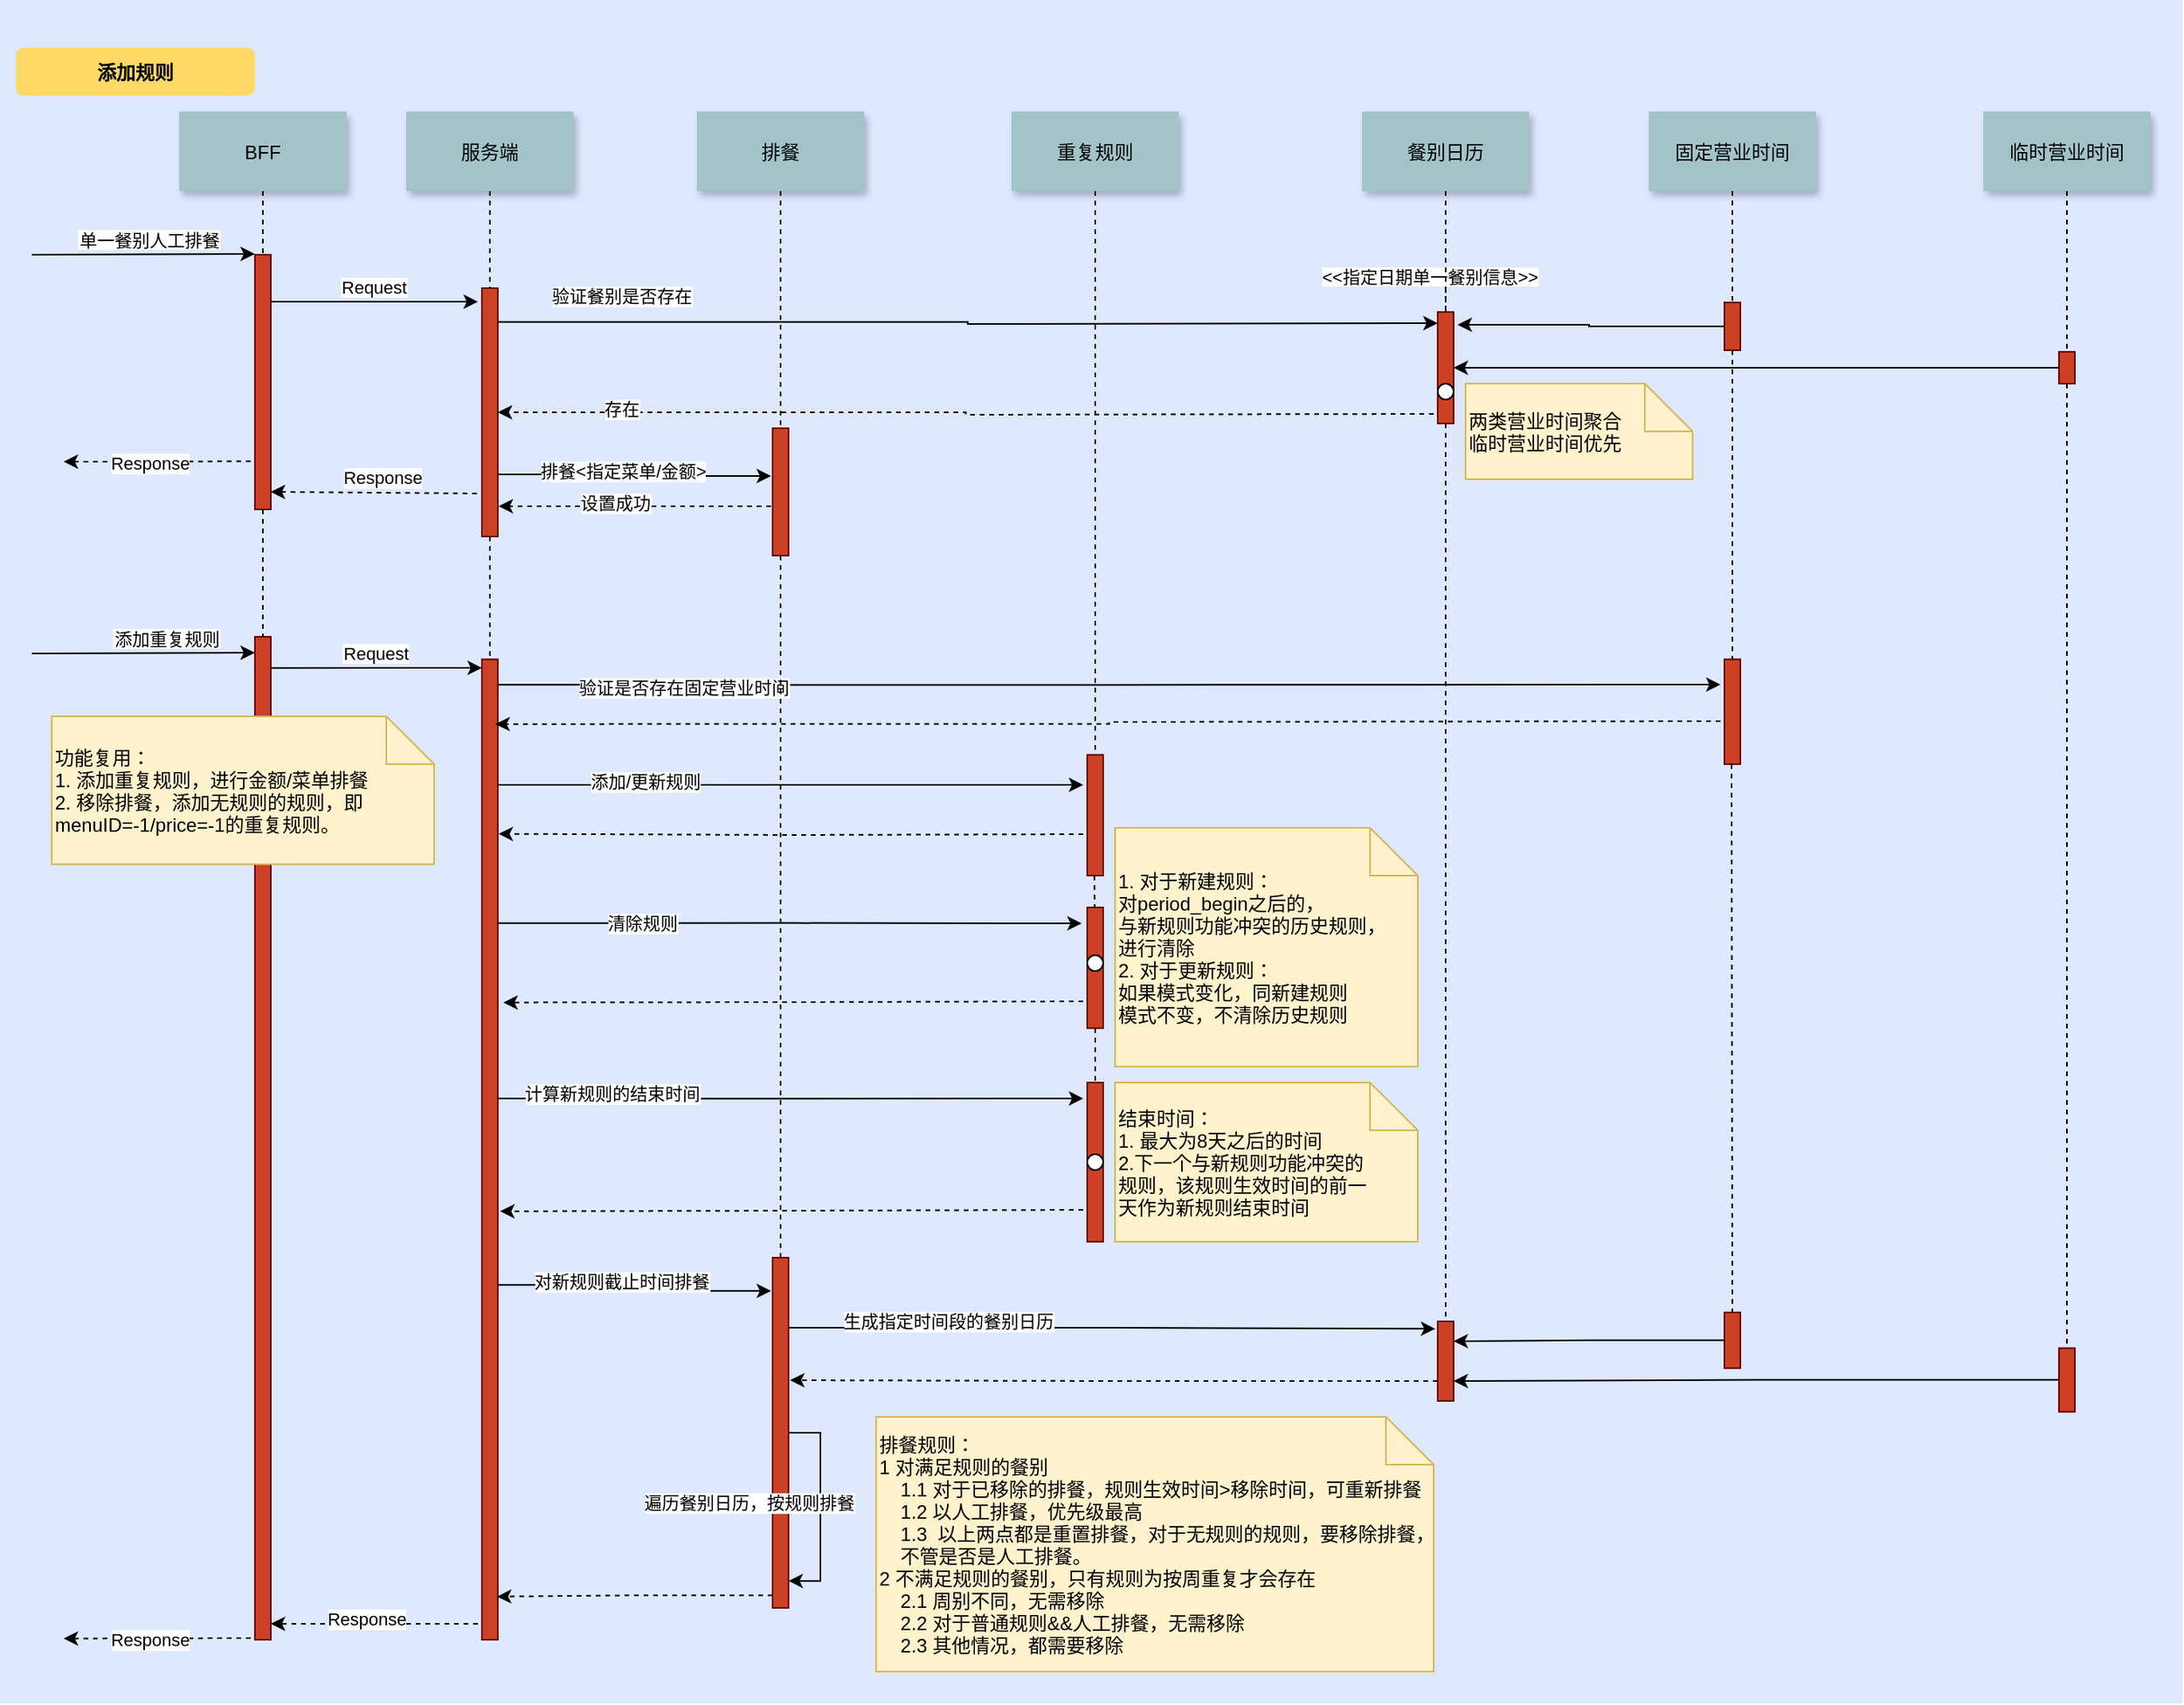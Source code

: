 <mxfile version="20.6.2" type="github" pages="2">
  <diagram name="Page-1" id="9361dd3d-8414-5efd-6122-117bd74ce7a7">
    <mxGraphModel dx="1426" dy="1194" grid="1" gridSize="10" guides="1" tooltips="1" connect="1" arrows="1" fold="1" page="0" pageScale="1.5" pageWidth="826" pageHeight="1169" background="none" math="0" shadow="0">
      <root>
        <mxCell id="0" />
        <mxCell id="1" parent="0" />
        <mxCell id="i_n5pQmc-10EYHimAXUS-312" value="" style="fillColor=#DEE8FF;strokeColor=none" vertex="1" parent="1">
          <mxGeometry x="40" y="-10" width="1370" height="1070" as="geometry" />
        </mxCell>
        <mxCell id="2" value="" style="fillColor=#CC4125;strokeColor=#660000" parent="1" vertex="1">
          <mxGeometry x="200" y="150" width="10" height="160" as="geometry" />
        </mxCell>
        <mxCell id="3" value="单一餐别人工排餐" style="edgeStyle=none;verticalLabelPosition=top;verticalAlign=bottom;labelPosition=left;align=right" parent="1" edge="1">
          <mxGeometry width="100" height="100" as="geometry">
            <mxPoint x="60" y="150" as="sourcePoint" />
            <mxPoint x="200" y="149.5" as="targetPoint" />
            <mxPoint x="50" as="offset" />
          </mxGeometry>
        </mxCell>
        <mxCell id="4" value="BFF" style="shadow=1;fillColor=#A2C4C9;strokeColor=none" parent="1" vertex="1">
          <mxGeometry x="152.5" y="60" width="105" height="50" as="geometry" />
        </mxCell>
        <mxCell id="i_n5pQmc-10EYHimAXUS-212" value="验证餐别是否存在" style="edgeStyle=orthogonalEdgeStyle;rounded=0;orthogonalLoop=1;jettySize=auto;html=1;entryX=0;entryY=0.5;entryDx=0;entryDy=0;exitX=1.05;exitY=0.136;exitDx=0;exitDy=0;exitPerimeter=0;" edge="1" parent="1" source="6">
          <mxGeometry x="-0.737" y="16" relative="1" as="geometry">
            <mxPoint x="360" y="190" as="sourcePoint" />
            <mxPoint x="942.5" y="193" as="targetPoint" />
            <mxPoint as="offset" />
          </mxGeometry>
        </mxCell>
        <mxCell id="i_n5pQmc-10EYHimAXUS-218" style="edgeStyle=orthogonalEdgeStyle;rounded=0;orthogonalLoop=1;jettySize=auto;html=1;exitX=1;exitY=0.75;exitDx=0;exitDy=0;entryX=-0.1;entryY=0.375;entryDx=0;entryDy=0;entryPerimeter=0;" edge="1" parent="1" source="6" target="i_n5pQmc-10EYHimAXUS-164">
          <mxGeometry relative="1" as="geometry" />
        </mxCell>
        <mxCell id="i_n5pQmc-10EYHimAXUS-219" value="排餐&amp;lt;指定菜单/金额&amp;gt;" style="edgeLabel;html=1;align=center;verticalAlign=middle;resizable=0;points=[];" vertex="1" connectable="0" parent="i_n5pQmc-10EYHimAXUS-218">
          <mxGeometry x="-0.299" y="2" relative="1" as="geometry">
            <mxPoint x="18" as="offset" />
          </mxGeometry>
        </mxCell>
        <mxCell id="6" value="" style="fillColor=#CC4125;strokeColor=#660000" parent="1" vertex="1">
          <mxGeometry x="342.5" y="171" width="10" height="156" as="geometry" />
        </mxCell>
        <mxCell id="7" value="服务端" style="shadow=1;fillColor=#A2C4C9;strokeColor=none" parent="1" vertex="1">
          <mxGeometry x="295" y="60" width="105" height="50" as="geometry" />
        </mxCell>
        <mxCell id="8" value="" style="edgeStyle=none;endArrow=none;dashed=1" parent="1" source="7" target="6" edge="1">
          <mxGeometry x="272.335" y="165" width="100" height="100" as="geometry">
            <mxPoint x="347.259" y="110" as="sourcePoint" />
            <mxPoint x="347.576" y="165" as="targetPoint" />
          </mxGeometry>
        </mxCell>
        <mxCell id="9" value="Request" style="edgeStyle=none;verticalLabelPosition=top;verticalAlign=bottom" parent="1" edge="1">
          <mxGeometry x="220" y="92" width="100" height="100" as="geometry">
            <mxPoint x="210" y="179.5" as="sourcePoint" />
            <mxPoint x="340" y="179.5" as="targetPoint" />
          </mxGeometry>
        </mxCell>
        <mxCell id="11" value="" style="edgeStyle=none;verticalLabelPosition=top;verticalAlign=bottom;endArrow=none;startArrow=classic;dashed=1;exitX=1;exitY=0.931;exitDx=0;exitDy=0;exitPerimeter=0;" parent="1" edge="1" source="2">
          <mxGeometry x="220" y="172.259" width="100" height="100" as="geometry">
            <mxPoint x="210" y="259.759" as="sourcePoint" />
            <mxPoint x="340" y="300" as="targetPoint" />
          </mxGeometry>
        </mxCell>
        <mxCell id="i_n5pQmc-10EYHimAXUS-163" value="Response" style="edgeLabel;html=1;align=center;verticalAlign=middle;resizable=0;points=[];" vertex="1" connectable="0" parent="11">
          <mxGeometry relative="1" as="geometry">
            <mxPoint x="5" y="-10" as="offset" />
          </mxGeometry>
        </mxCell>
        <mxCell id="12" value="" style="edgeStyle=none;verticalLabelPosition=top;verticalAlign=bottom;labelPosition=left;align=right;endArrow=none;startArrow=classic;dashed=1" parent="1" edge="1">
          <mxGeometry x="110" y="179.759" width="100" height="100" as="geometry">
            <mxPoint x="80" y="280" as="sourcePoint" />
            <mxPoint x="200" y="279.759" as="targetPoint" />
          </mxGeometry>
        </mxCell>
        <mxCell id="i_n5pQmc-10EYHimAXUS-222" value="Response" style="edgeLabel;html=1;align=center;verticalAlign=middle;resizable=0;points=[];" vertex="1" connectable="0" parent="12">
          <mxGeometry relative="1" as="geometry">
            <mxPoint x="-6" y="1" as="offset" />
          </mxGeometry>
        </mxCell>
        <mxCell id="33" value="" style="edgeStyle=elbowEdgeStyle;elbow=horizontal;endArrow=none;dashed=1" parent="1" source="4" target="2" edge="1">
          <mxGeometry x="230.0" y="310" width="100" height="100" as="geometry">
            <mxPoint x="230.0" y="410" as="sourcePoint" />
            <mxPoint x="330" y="310" as="targetPoint" />
          </mxGeometry>
        </mxCell>
        <mxCell id="42" value="" style="fillColor=#CC4125;strokeColor=#660000" parent="1" vertex="1">
          <mxGeometry x="200" y="390" width="10" height="630" as="geometry" />
        </mxCell>
        <mxCell id="44" value="" style="edgeStyle=none;dashed=1;endArrow=none" parent="1" source="2" target="42" edge="1">
          <mxGeometry x="50" y="300" width="100" height="100" as="geometry">
            <mxPoint x="50" y="400" as="sourcePoint" />
            <mxPoint x="150" y="300" as="targetPoint" />
          </mxGeometry>
        </mxCell>
        <mxCell id="i_n5pQmc-10EYHimAXUS-229" style="edgeStyle=orthogonalEdgeStyle;rounded=0;orthogonalLoop=1;jettySize=auto;html=1;exitX=1.05;exitY=0.026;exitDx=0;exitDy=0;exitPerimeter=0;" edge="1" parent="1" source="48">
          <mxGeometry relative="1" as="geometry">
            <mxPoint x="360" y="420" as="sourcePoint" />
            <mxPoint x="1120" y="420" as="targetPoint" />
          </mxGeometry>
        </mxCell>
        <mxCell id="i_n5pQmc-10EYHimAXUS-231" value="验证是否存在固定营业时间" style="edgeLabel;html=1;align=center;verticalAlign=middle;resizable=0;points=[];" vertex="1" connectable="0" parent="i_n5pQmc-10EYHimAXUS-229">
          <mxGeometry x="-0.795" y="-2" relative="1" as="geometry">
            <mxPoint x="37" as="offset" />
          </mxGeometry>
        </mxCell>
        <mxCell id="i_n5pQmc-10EYHimAXUS-235" value="" style="edgeStyle=orthogonalEdgeStyle;rounded=0;orthogonalLoop=1;jettySize=auto;html=1;" edge="1" parent="1">
          <mxGeometry relative="1" as="geometry">
            <mxPoint x="348" y="483" as="sourcePoint" />
            <mxPoint x="720" y="483" as="targetPoint" />
          </mxGeometry>
        </mxCell>
        <mxCell id="i_n5pQmc-10EYHimAXUS-236" value="添加/更新规则" style="edgeLabel;html=1;align=center;verticalAlign=middle;resizable=0;points=[];" vertex="1" connectable="0" parent="i_n5pQmc-10EYHimAXUS-235">
          <mxGeometry x="-0.481" y="2" relative="1" as="geometry">
            <mxPoint as="offset" />
          </mxGeometry>
        </mxCell>
        <mxCell id="i_n5pQmc-10EYHimAXUS-255" value="" style="edgeStyle=orthogonalEdgeStyle;rounded=0;orthogonalLoop=1;jettySize=auto;html=1;exitX=0.75;exitY=0.269;exitDx=0;exitDy=0;exitPerimeter=0;entryX=-0.35;entryY=0.132;entryDx=0;entryDy=0;entryPerimeter=0;" edge="1" parent="1" source="48" target="i_n5pQmc-10EYHimAXUS-252">
          <mxGeometry relative="1" as="geometry">
            <mxPoint x="432.5" y="547.085" as="targetPoint" />
          </mxGeometry>
        </mxCell>
        <mxCell id="i_n5pQmc-10EYHimAXUS-256" value="清除规则" style="edgeLabel;html=1;align=center;verticalAlign=middle;resizable=0;points=[];" vertex="1" connectable="0" parent="i_n5pQmc-10EYHimAXUS-255">
          <mxGeometry x="-0.497" relative="1" as="geometry">
            <mxPoint as="offset" />
          </mxGeometry>
        </mxCell>
        <mxCell id="i_n5pQmc-10EYHimAXUS-265" value="" style="edgeStyle=orthogonalEdgeStyle;rounded=0;orthogonalLoop=1;jettySize=auto;html=1;exitX=0.95;exitY=0.448;exitDx=0;exitDy=0;exitPerimeter=0;" edge="1" parent="1" source="48">
          <mxGeometry relative="1" as="geometry">
            <mxPoint x="720" y="680" as="targetPoint" />
          </mxGeometry>
        </mxCell>
        <mxCell id="i_n5pQmc-10EYHimAXUS-266" value="计算新规则的结束时间" style="edgeLabel;html=1;align=center;verticalAlign=middle;resizable=0;points=[];" vertex="1" connectable="0" parent="i_n5pQmc-10EYHimAXUS-265">
          <mxGeometry x="-0.612" y="3" relative="1" as="geometry">
            <mxPoint as="offset" />
          </mxGeometry>
        </mxCell>
        <mxCell id="i_n5pQmc-10EYHimAXUS-272" value="" style="edgeStyle=orthogonalEdgeStyle;rounded=0;orthogonalLoop=1;jettySize=auto;html=1;entryX=-0.1;entryY=0.095;entryDx=0;entryDy=0;entryPerimeter=0;exitX=1.05;exitY=0.638;exitDx=0;exitDy=0;exitPerimeter=0;" edge="1" parent="1" source="48" target="i_n5pQmc-10EYHimAXUS-168">
          <mxGeometry relative="1" as="geometry">
            <mxPoint x="360" y="800" as="sourcePoint" />
            <mxPoint x="520" y="801" as="targetPoint" />
          </mxGeometry>
        </mxCell>
        <mxCell id="i_n5pQmc-10EYHimAXUS-273" value="对新规则截止时间排餐" style="edgeLabel;html=1;align=center;verticalAlign=middle;resizable=0;points=[];" vertex="1" connectable="0" parent="i_n5pQmc-10EYHimAXUS-272">
          <mxGeometry x="-0.229" y="2" relative="1" as="geometry">
            <mxPoint x="9" as="offset" />
          </mxGeometry>
        </mxCell>
        <mxCell id="i_n5pQmc-10EYHimAXUS-307" value="" style="edgeStyle=orthogonalEdgeStyle;rounded=0;orthogonalLoop=1;jettySize=auto;html=1;dashed=1;" edge="1" parent="1">
          <mxGeometry relative="1" as="geometry">
            <mxPoint x="340" y="1010" as="sourcePoint" />
            <mxPoint x="210" y="1010" as="targetPoint" />
          </mxGeometry>
        </mxCell>
        <mxCell id="i_n5pQmc-10EYHimAXUS-308" value="Response" style="edgeLabel;html=1;align=center;verticalAlign=middle;resizable=0;points=[];" vertex="1" connectable="0" parent="i_n5pQmc-10EYHimAXUS-307">
          <mxGeometry x="0.077" y="-3" relative="1" as="geometry">
            <mxPoint as="offset" />
          </mxGeometry>
        </mxCell>
        <mxCell id="48" value="" style="fillColor=#CC4125;strokeColor=#660000" parent="1" vertex="1">
          <mxGeometry x="342.5" y="404.17" width="10" height="615.83" as="geometry" />
        </mxCell>
        <mxCell id="51" value="Request" style="edgeStyle=elbowEdgeStyle;elbow=vertical;verticalLabelPosition=top;verticalAlign=bottom" parent="1" edge="1">
          <mxGeometry x="212.5" y="409.583" width="100" height="100" as="geometry">
            <mxPoint x="210" y="409.583" as="sourcePoint" />
            <mxPoint x="342.5" y="409.583" as="targetPoint" />
            <Array as="points" />
          </mxGeometry>
        </mxCell>
        <mxCell id="52" value="" style="edgeStyle=none;endArrow=none;dashed=1" parent="1" source="6" target="48" edge="1">
          <mxGeometry x="376.571" y="339.697" width="100" height="100" as="geometry">
            <mxPoint x="451.736" y="284.697" as="sourcePoint" />
            <mxPoint x="451.736" y="464.091" as="targetPoint" />
          </mxGeometry>
        </mxCell>
        <mxCell id="71" value="添加规则" style="rounded=1;fontStyle=1;fillColor=#FFD966;strokeColor=none" parent="1" vertex="1">
          <mxGeometry x="50" y="20" width="150" height="30" as="geometry" />
        </mxCell>
        <mxCell id="i_n5pQmc-10EYHimAXUS-220" style="edgeStyle=orthogonalEdgeStyle;rounded=0;orthogonalLoop=1;jettySize=auto;html=1;exitX=0.5;exitY=0.612;exitDx=0;exitDy=0;entryX=1.05;entryY=0.878;entryDx=0;entryDy=0;entryPerimeter=0;exitPerimeter=0;dashed=1;" edge="1" parent="1" source="i_n5pQmc-10EYHimAXUS-164" target="6">
          <mxGeometry relative="1" as="geometry" />
        </mxCell>
        <mxCell id="i_n5pQmc-10EYHimAXUS-221" value="设置成功" style="edgeLabel;html=1;align=center;verticalAlign=middle;resizable=0;points=[];" vertex="1" connectable="0" parent="i_n5pQmc-10EYHimAXUS-220">
          <mxGeometry x="0.175" y="-2" relative="1" as="geometry">
            <mxPoint as="offset" />
          </mxGeometry>
        </mxCell>
        <mxCell id="i_n5pQmc-10EYHimAXUS-164" value="" style="fillColor=#CC4125;strokeColor=#660000" vertex="1" parent="1">
          <mxGeometry x="525" y="259" width="10" height="80" as="geometry" />
        </mxCell>
        <mxCell id="i_n5pQmc-10EYHimAXUS-165" value="排餐" style="shadow=1;fillColor=#A2C4C9;strokeColor=none" vertex="1" parent="1">
          <mxGeometry x="477.5" y="60" width="105" height="50" as="geometry" />
        </mxCell>
        <mxCell id="i_n5pQmc-10EYHimAXUS-166" value="" style="edgeStyle=none;endArrow=none;dashed=1" edge="1" parent="1" source="i_n5pQmc-10EYHimAXUS-165" target="i_n5pQmc-10EYHimAXUS-164">
          <mxGeometry x="454.835" y="165" width="100" height="100" as="geometry">
            <mxPoint x="529.759" y="110" as="sourcePoint" />
            <mxPoint x="530.076" y="165" as="targetPoint" />
          </mxGeometry>
        </mxCell>
        <mxCell id="i_n5pQmc-10EYHimAXUS-282" value="" style="edgeStyle=orthogonalEdgeStyle;rounded=0;orthogonalLoop=1;jettySize=auto;html=1;entryX=-0.15;entryY=0.094;entryDx=0;entryDy=0;entryPerimeter=0;exitX=0.9;exitY=0.2;exitDx=0;exitDy=0;exitPerimeter=0;" edge="1" parent="1" source="i_n5pQmc-10EYHimAXUS-168" target="i_n5pQmc-10EYHimAXUS-192">
          <mxGeometry relative="1" as="geometry">
            <mxPoint x="615" y="827.913" as="targetPoint" />
          </mxGeometry>
        </mxCell>
        <mxCell id="i_n5pQmc-10EYHimAXUS-283" value="生成指定时间段的餐别日历" style="edgeLabel;html=1;align=center;verticalAlign=middle;resizable=0;points=[];" vertex="1" connectable="0" parent="i_n5pQmc-10EYHimAXUS-282">
          <mxGeometry x="-0.376" y="3" relative="1" as="geometry">
            <mxPoint x="-26" y="-1" as="offset" />
          </mxGeometry>
        </mxCell>
        <mxCell id="i_n5pQmc-10EYHimAXUS-294" value="" style="edgeStyle=orthogonalEdgeStyle;rounded=0;orthogonalLoop=1;jettySize=auto;html=1;entryX=1;entryY=0.923;entryDx=0;entryDy=0;entryPerimeter=0;exitX=1;exitY=0.5;exitDx=0;exitDy=0;" edge="1" parent="1" source="i_n5pQmc-10EYHimAXUS-168" target="i_n5pQmc-10EYHimAXUS-168">
          <mxGeometry relative="1" as="geometry">
            <mxPoint x="615" y="890" as="targetPoint" />
          </mxGeometry>
        </mxCell>
        <mxCell id="i_n5pQmc-10EYHimAXUS-305" value="" style="edgeStyle=orthogonalEdgeStyle;rounded=0;orthogonalLoop=1;jettySize=auto;html=1;exitX=0;exitY=0.964;exitDx=0;exitDy=0;exitPerimeter=0;entryX=0.95;entryY=0.956;entryDx=0;entryDy=0;entryPerimeter=0;dashed=1;" edge="1" parent="1" source="i_n5pQmc-10EYHimAXUS-168" target="48">
          <mxGeometry relative="1" as="geometry">
            <mxPoint x="445" y="890" as="targetPoint" />
          </mxGeometry>
        </mxCell>
        <mxCell id="i_n5pQmc-10EYHimAXUS-168" value="" style="fillColor=#CC4125;strokeColor=#660000" vertex="1" parent="1">
          <mxGeometry x="525" y="780" width="10" height="220" as="geometry" />
        </mxCell>
        <mxCell id="i_n5pQmc-10EYHimAXUS-169" value="" style="edgeStyle=none;endArrow=none;dashed=1" edge="1" parent="1" source="i_n5pQmc-10EYHimAXUS-164" target="i_n5pQmc-10EYHimAXUS-168">
          <mxGeometry x="559.071" y="339.697" width="100" height="100" as="geometry">
            <mxPoint x="634.236" y="284.697" as="sourcePoint" />
            <mxPoint x="634.236" y="464.091" as="targetPoint" />
          </mxGeometry>
        </mxCell>
        <mxCell id="i_n5pQmc-10EYHimAXUS-171" value="重复规则" style="shadow=1;fillColor=#A2C4C9;strokeColor=none" vertex="1" parent="1">
          <mxGeometry x="675" y="60" width="105" height="50" as="geometry" />
        </mxCell>
        <mxCell id="i_n5pQmc-10EYHimAXUS-172" value="" style="edgeStyle=none;endArrow=none;dashed=1;entryX=0.5;entryY=0;entryDx=0;entryDy=0;" edge="1" parent="1" source="i_n5pQmc-10EYHimAXUS-171" target="i_n5pQmc-10EYHimAXUS-174">
          <mxGeometry x="652.335" y="165" width="100" height="100" as="geometry">
            <mxPoint x="727.259" y="110" as="sourcePoint" />
            <mxPoint x="727.5" y="460" as="targetPoint" />
          </mxGeometry>
        </mxCell>
        <mxCell id="i_n5pQmc-10EYHimAXUS-239" value="" style="edgeStyle=orthogonalEdgeStyle;rounded=0;orthogonalLoop=1;jettySize=auto;html=1;entryX=1.05;entryY=0.178;entryDx=0;entryDy=0;entryPerimeter=0;dashed=1;" edge="1" parent="1" target="48">
          <mxGeometry relative="1" as="geometry">
            <mxPoint x="720" y="514" as="sourcePoint" />
            <mxPoint x="642.5" y="517.913" as="targetPoint" />
          </mxGeometry>
        </mxCell>
        <mxCell id="i_n5pQmc-10EYHimAXUS-174" value="" style="fillColor=#CC4125;strokeColor=#660000" vertex="1" parent="1">
          <mxGeometry x="722.5" y="464.17" width="10" height="75.83" as="geometry" />
        </mxCell>
        <mxCell id="i_n5pQmc-10EYHimAXUS-195" value="" style="edgeStyle=orthogonalEdgeStyle;rounded=0;orthogonalLoop=1;jettySize=auto;html=1;entryX=1.25;entryY=0.114;entryDx=0;entryDy=0;entryPerimeter=0;" edge="1" parent="1" source="i_n5pQmc-10EYHimAXUS-176" target="i_n5pQmc-10EYHimAXUS-188">
          <mxGeometry relative="1" as="geometry">
            <mxPoint x="1042.5" y="245" as="targetPoint" />
          </mxGeometry>
        </mxCell>
        <mxCell id="i_n5pQmc-10EYHimAXUS-176" value="" style="fillColor=#CC4125;strokeColor=#660000" vertex="1" parent="1">
          <mxGeometry x="1122.5" y="180" width="10" height="30" as="geometry" />
        </mxCell>
        <mxCell id="i_n5pQmc-10EYHimAXUS-177" value="固定营业时间" style="shadow=1;fillColor=#A2C4C9;strokeColor=none" vertex="1" parent="1">
          <mxGeometry x="1075" y="60" width="105" height="50" as="geometry" />
        </mxCell>
        <mxCell id="i_n5pQmc-10EYHimAXUS-178" value="" style="edgeStyle=none;endArrow=none;dashed=1" edge="1" parent="1" source="i_n5pQmc-10EYHimAXUS-177" target="i_n5pQmc-10EYHimAXUS-176">
          <mxGeometry x="1052.335" y="165" width="100" height="100" as="geometry">
            <mxPoint x="1127.259" y="110" as="sourcePoint" />
            <mxPoint x="1127.576" y="165" as="targetPoint" />
          </mxGeometry>
        </mxCell>
        <mxCell id="i_n5pQmc-10EYHimAXUS-233" value="" style="edgeStyle=orthogonalEdgeStyle;rounded=0;orthogonalLoop=1;jettySize=auto;html=1;entryX=0.85;entryY=0.066;entryDx=0;entryDy=0;dashed=1;entryPerimeter=0;" edge="1" parent="1" target="48">
          <mxGeometry relative="1" as="geometry">
            <mxPoint x="1120" y="443" as="sourcePoint" />
            <mxPoint x="1042.5" y="437.085" as="targetPoint" />
          </mxGeometry>
        </mxCell>
        <mxCell id="i_n5pQmc-10EYHimAXUS-180" value="" style="fillColor=#CC4125;strokeColor=#660000" vertex="1" parent="1">
          <mxGeometry x="1122.5" y="404.17" width="10" height="65.83" as="geometry" />
        </mxCell>
        <mxCell id="i_n5pQmc-10EYHimAXUS-181" value="" style="edgeStyle=none;endArrow=none;dashed=1" edge="1" parent="1" source="i_n5pQmc-10EYHimAXUS-176" target="i_n5pQmc-10EYHimAXUS-180">
          <mxGeometry x="1156.571" y="339.697" width="100" height="100" as="geometry">
            <mxPoint x="1231.736" y="284.697" as="sourcePoint" />
            <mxPoint x="1231.736" y="464.091" as="targetPoint" />
          </mxGeometry>
        </mxCell>
        <mxCell id="i_n5pQmc-10EYHimAXUS-199" value="" style="edgeStyle=orthogonalEdgeStyle;rounded=0;orthogonalLoop=1;jettySize=auto;html=1;entryX=1;entryY=0.5;entryDx=0;entryDy=0;" edge="1" parent="1" source="i_n5pQmc-10EYHimAXUS-182" target="i_n5pQmc-10EYHimAXUS-188">
          <mxGeometry relative="1" as="geometry">
            <mxPoint x="1252.5" y="270" as="targetPoint" />
          </mxGeometry>
        </mxCell>
        <mxCell id="i_n5pQmc-10EYHimAXUS-182" value="" style="fillColor=#CC4125;strokeColor=#660000" vertex="1" parent="1">
          <mxGeometry x="1332.5" y="211" width="10" height="20" as="geometry" />
        </mxCell>
        <mxCell id="i_n5pQmc-10EYHimAXUS-183" value="临时营业时间" style="shadow=1;fillColor=#A2C4C9;strokeColor=none" vertex="1" parent="1">
          <mxGeometry x="1285" y="60" width="105" height="50" as="geometry" />
        </mxCell>
        <mxCell id="i_n5pQmc-10EYHimAXUS-184" value="" style="edgeStyle=none;endArrow=none;dashed=1" edge="1" parent="1" source="i_n5pQmc-10EYHimAXUS-183" target="i_n5pQmc-10EYHimAXUS-182">
          <mxGeometry x="1262.335" y="165" width="100" height="100" as="geometry">
            <mxPoint x="1337.259" y="110" as="sourcePoint" />
            <mxPoint x="1337.576" y="165" as="targetPoint" />
          </mxGeometry>
        </mxCell>
        <mxCell id="i_n5pQmc-10EYHimAXUS-187" value="" style="edgeStyle=none;endArrow=none;dashed=1" edge="1" parent="1" source="i_n5pQmc-10EYHimAXUS-182" target="i_n5pQmc-10EYHimAXUS-186">
          <mxGeometry x="1366.571" y="339.697" width="100" height="100" as="geometry">
            <mxPoint x="1441.736" y="284.697" as="sourcePoint" />
            <mxPoint x="1441.736" y="464.091" as="targetPoint" />
          </mxGeometry>
        </mxCell>
        <mxCell id="i_n5pQmc-10EYHimAXUS-189" value="餐别日历" style="shadow=1;fillColor=#A2C4C9;strokeColor=none" vertex="1" parent="1">
          <mxGeometry x="895" y="60" width="105" height="50" as="geometry" />
        </mxCell>
        <mxCell id="i_n5pQmc-10EYHimAXUS-190" value="" style="edgeStyle=none;endArrow=none;dashed=1;startArrow=none;" edge="1" parent="1" source="i_n5pQmc-10EYHimAXUS-203" target="i_n5pQmc-10EYHimAXUS-188">
          <mxGeometry x="872.335" y="165" width="100" height="100" as="geometry">
            <mxPoint x="947.259" y="110" as="sourcePoint" />
            <mxPoint x="947.576" y="165" as="targetPoint" />
          </mxGeometry>
        </mxCell>
        <mxCell id="i_n5pQmc-10EYHimAXUS-291" value="" style="edgeStyle=orthogonalEdgeStyle;rounded=0;orthogonalLoop=1;jettySize=auto;html=1;exitX=0;exitY=0.75;exitDx=0;exitDy=0;entryX=1.1;entryY=0.35;entryDx=0;entryDy=0;entryPerimeter=0;dashed=1;" edge="1" parent="1" source="i_n5pQmc-10EYHimAXUS-192" target="i_n5pQmc-10EYHimAXUS-168">
          <mxGeometry relative="1" as="geometry">
            <mxPoint x="862.5" y="845" as="targetPoint" />
          </mxGeometry>
        </mxCell>
        <mxCell id="i_n5pQmc-10EYHimAXUS-192" value="" style="fillColor=#CC4125;strokeColor=#660000" vertex="1" parent="1">
          <mxGeometry x="942.5" y="820" width="10" height="50" as="geometry" />
        </mxCell>
        <mxCell id="i_n5pQmc-10EYHimAXUS-193" value="" style="edgeStyle=none;endArrow=none;dashed=1" edge="1" parent="1" source="i_n5pQmc-10EYHimAXUS-188" target="i_n5pQmc-10EYHimAXUS-192">
          <mxGeometry x="976.571" y="339.697" width="100" height="100" as="geometry">
            <mxPoint x="1051.736" y="284.697" as="sourcePoint" />
            <mxPoint x="1051.736" y="464.091" as="targetPoint" />
          </mxGeometry>
        </mxCell>
        <mxCell id="i_n5pQmc-10EYHimAXUS-203" value="&lt;span style=&quot;color: rgb(0, 0, 0); font-family: Helvetica; font-size: 11px; font-style: normal; font-variant-ligatures: normal; font-variant-caps: normal; font-weight: 400; letter-spacing: normal; orphans: 2; text-align: center; text-indent: 0px; text-transform: none; widows: 2; word-spacing: 0px; -webkit-text-stroke-width: 0px; background-color: rgb(255, 255, 255); text-decoration-thickness: initial; text-decoration-style: initial; text-decoration-color: initial; float: none; display: inline !important;&quot;&gt;&amp;lt;&amp;lt;指定日期单一餐别信息&amp;gt;&amp;gt;&lt;/span&gt;" style="text;whiteSpace=wrap;html=1;" vertex="1" parent="1">
          <mxGeometry x="867.5" y="150" width="160" height="20" as="geometry" />
        </mxCell>
        <mxCell id="i_n5pQmc-10EYHimAXUS-204" value="" style="edgeStyle=none;endArrow=none;dashed=1;startArrow=none;" edge="1" parent="1" source="i_n5pQmc-10EYHimAXUS-188" target="i_n5pQmc-10EYHimAXUS-203">
          <mxGeometry x="872.335" y="165" width="100" height="100" as="geometry">
            <mxPoint x="947.5" y="110" as="sourcePoint" />
            <mxPoint x="947.5" y="245" as="targetPoint" />
          </mxGeometry>
        </mxCell>
        <mxCell id="i_n5pQmc-10EYHimAXUS-216" value="" style="edgeStyle=orthogonalEdgeStyle;rounded=0;orthogonalLoop=1;jettySize=auto;html=1;entryX=1;entryY=0.5;entryDx=0;entryDy=0;dashed=1;" edge="1" parent="1" target="6">
          <mxGeometry relative="1" as="geometry">
            <mxPoint x="940" y="250" as="sourcePoint" />
            <mxPoint x="862.5" y="221" as="targetPoint" />
          </mxGeometry>
        </mxCell>
        <mxCell id="i_n5pQmc-10EYHimAXUS-217" value="存在" style="edgeLabel;html=1;align=center;verticalAlign=middle;resizable=0;points=[];" vertex="1" connectable="0" parent="i_n5pQmc-10EYHimAXUS-216">
          <mxGeometry x="0.826" y="-1" relative="1" as="geometry">
            <mxPoint x="26" y="-1" as="offset" />
          </mxGeometry>
        </mxCell>
        <mxCell id="i_n5pQmc-10EYHimAXUS-188" value="" style="fillColor=#CC4125;strokeColor=#660000" vertex="1" parent="1">
          <mxGeometry x="942.5" y="186" width="10" height="70" as="geometry" />
        </mxCell>
        <mxCell id="i_n5pQmc-10EYHimAXUS-206" value="" style="edgeStyle=none;endArrow=none;dashed=1" edge="1" parent="1" source="i_n5pQmc-10EYHimAXUS-189" target="i_n5pQmc-10EYHimAXUS-188">
          <mxGeometry x="872.335" y="165" width="100" height="100" as="geometry">
            <mxPoint x="947.5" y="110" as="sourcePoint" />
            <mxPoint x="947.5" y="210" as="targetPoint" />
          </mxGeometry>
        </mxCell>
        <mxCell id="i_n5pQmc-10EYHimAXUS-223" value="添加重复规则" style="edgeStyle=none;verticalLabelPosition=top;verticalAlign=bottom;labelPosition=left;align=right" edge="1" parent="1">
          <mxGeometry y="250.5" width="100" height="100" as="geometry">
            <mxPoint x="60" y="400.5" as="sourcePoint" />
            <mxPoint x="200" y="400" as="targetPoint" />
            <mxPoint x="50" as="offset" />
          </mxGeometry>
        </mxCell>
        <mxCell id="i_n5pQmc-10EYHimAXUS-242" value="两类营业时间聚合&#xa;临时营业时间优先" style="shape=note;align=left;fillColor=#fff2cc;strokeColor=#d6b656;" vertex="1" parent="1">
          <mxGeometry x="960" y="231" width="142.53" height="60" as="geometry" />
        </mxCell>
        <mxCell id="i_n5pQmc-10EYHimAXUS-248" value="" style="ellipse;" vertex="1" parent="1">
          <mxGeometry x="942.5" y="231.004" width="10.0" height="10" as="geometry" />
        </mxCell>
        <mxCell id="i_n5pQmc-10EYHimAXUS-258" value="" style="edgeStyle=orthogonalEdgeStyle;rounded=0;orthogonalLoop=1;jettySize=auto;html=1;entryX=1.35;entryY=0.35;entryDx=0;entryDy=0;dashed=1;entryPerimeter=0;" edge="1" parent="1" target="48">
          <mxGeometry relative="1" as="geometry">
            <mxPoint x="720" y="619" as="sourcePoint" />
            <mxPoint x="642.5" y="600" as="targetPoint" />
          </mxGeometry>
        </mxCell>
        <mxCell id="i_n5pQmc-10EYHimAXUS-252" value="" style="fillColor=#CC4125;strokeColor=#660000" vertex="1" parent="1">
          <mxGeometry x="722.5" y="560" width="10" height="75.83" as="geometry" />
        </mxCell>
        <mxCell id="i_n5pQmc-10EYHimAXUS-253" value="" style="edgeStyle=none;endArrow=none;dashed=1;" edge="1" parent="1" target="i_n5pQmc-10EYHimAXUS-252">
          <mxGeometry x="651.835" y="555" width="100" height="100" as="geometry">
            <mxPoint x="727" y="540" as="sourcePoint" />
            <mxPoint x="727" y="1020" as="targetPoint" />
          </mxGeometry>
        </mxCell>
        <mxCell id="i_n5pQmc-10EYHimAXUS-259" value="1. 对于新建规则：&#xa;对period_begin之后的，&#xa;与新规则功能冲突的历史规则，&#xa;进行清除&#xa;2. 对于更新规则：&#xa;如果模式变化，同新建规则&#xa;模式不变，不清除历史规则" style="shape=note;align=left;fillColor=#fff2cc;strokeColor=#d6b656;" vertex="1" parent="1">
          <mxGeometry x="740.03" y="510" width="190" height="150" as="geometry" />
        </mxCell>
        <mxCell id="i_n5pQmc-10EYHimAXUS-261" value="" style="ellipse;" vertex="1" parent="1">
          <mxGeometry x="722.5" y="590.004" width="10.0" height="10" as="geometry" />
        </mxCell>
        <mxCell id="i_n5pQmc-10EYHimAXUS-269" value="" style="edgeStyle=orthogonalEdgeStyle;rounded=0;orthogonalLoop=1;jettySize=auto;html=1;entryX=1.15;entryY=0.563;entryDx=0;entryDy=0;entryPerimeter=0;dashed=1;" edge="1" parent="1" target="48">
          <mxGeometry relative="1" as="geometry">
            <mxPoint x="720" y="750" as="sourcePoint" />
            <mxPoint x="642.5" y="720" as="targetPoint" />
          </mxGeometry>
        </mxCell>
        <mxCell id="i_n5pQmc-10EYHimAXUS-262" value="" style="fillColor=#CC4125;strokeColor=#660000" vertex="1" parent="1">
          <mxGeometry x="722.5" y="670" width="10" height="100" as="geometry" />
        </mxCell>
        <mxCell id="i_n5pQmc-10EYHimAXUS-263" value="" style="edgeStyle=none;endArrow=none;dashed=1;startArrow=none;" edge="1" parent="1" source="i_n5pQmc-10EYHimAXUS-252" target="i_n5pQmc-10EYHimAXUS-262">
          <mxGeometry x="651.835" y="555" width="100" height="100" as="geometry">
            <mxPoint x="727.455" y="635.83" as="sourcePoint" />
            <mxPoint x="727" y="1020" as="targetPoint" />
          </mxGeometry>
        </mxCell>
        <mxCell id="i_n5pQmc-10EYHimAXUS-267" value="结束时间：&#xa;1. 最大为8天之后的时间&#xa;2.下一个与新规则功能冲突的&#xa;规则，该规则生效时间的前一&#xa;天作为新规则结束时间" style="shape=note;align=left;fillColor=#fff2cc;strokeColor=#d6b656;" vertex="1" parent="1">
          <mxGeometry x="739.99" y="670" width="190.01" height="100" as="geometry" />
        </mxCell>
        <mxCell id="i_n5pQmc-10EYHimAXUS-270" value="" style="ellipse;" vertex="1" parent="1">
          <mxGeometry x="722.5" y="715.004" width="10.0" height="10" as="geometry" />
        </mxCell>
        <mxCell id="i_n5pQmc-10EYHimAXUS-287" value="" style="edgeStyle=orthogonalEdgeStyle;rounded=0;orthogonalLoop=1;jettySize=auto;html=1;entryX=1;entryY=0.75;entryDx=0;entryDy=0;" edge="1" parent="1" source="i_n5pQmc-10EYHimAXUS-186" target="i_n5pQmc-10EYHimAXUS-192">
          <mxGeometry relative="1" as="geometry">
            <mxPoint x="950" y="890" as="targetPoint" />
          </mxGeometry>
        </mxCell>
        <mxCell id="i_n5pQmc-10EYHimAXUS-186" value="" style="fillColor=#CC4125;strokeColor=#660000" vertex="1" parent="1">
          <mxGeometry x="1332.5" y="836.83" width="10" height="40" as="geometry" />
        </mxCell>
        <mxCell id="i_n5pQmc-10EYHimAXUS-285" value="" style="edgeStyle=orthogonalEdgeStyle;rounded=0;orthogonalLoop=1;jettySize=auto;html=1;entryX=1;entryY=0.25;entryDx=0;entryDy=0;" edge="1" parent="1" source="i_n5pQmc-10EYHimAXUS-278" target="i_n5pQmc-10EYHimAXUS-192">
          <mxGeometry relative="1" as="geometry">
            <mxPoint x="960" y="844" as="targetPoint" />
          </mxGeometry>
        </mxCell>
        <mxCell id="i_n5pQmc-10EYHimAXUS-278" value="" style="fillColor=#CC4125;strokeColor=#660000" vertex="1" parent="1">
          <mxGeometry x="1122.5" y="814.41" width="10" height="35" as="geometry" />
        </mxCell>
        <mxCell id="i_n5pQmc-10EYHimAXUS-280" value="" style="edgeStyle=none;endArrow=none;dashed=1" edge="1" parent="1" target="i_n5pQmc-10EYHimAXUS-278">
          <mxGeometry x="1156.071" y="553.697" width="100" height="100" as="geometry">
            <mxPoint x="1127" y="470" as="sourcePoint" />
            <mxPoint x="1127" y="1290" as="targetPoint" />
          </mxGeometry>
        </mxCell>
        <mxCell id="i_n5pQmc-10EYHimAXUS-295" value="" style="ellipse;" vertex="1" parent="1">
          <mxGeometry x="550.0" y="929.004" width="10.0" height="10" as="geometry" />
        </mxCell>
        <mxCell id="i_n5pQmc-10EYHimAXUS-302" value="排餐规则：&#xa;1 对满足规则的餐别&#xa;    1.1 对于已移除的排餐，规则生效时间&gt;移除时间，可重新排餐&#xa;    1.2 以人工排餐，优先级最高&#xa;    1.3  以上两点都是重置排餐，对于无规则的规则，要移除排餐，&#xa;    不管是否是人工排餐。&#xa;2 不满足规则的餐别，只有规则为按周重复才会存在&#xa;    2.1 周别不同，无需移除&#xa;    2.2 对于普通规则&amp;&amp;人工排餐，无需移除&#xa;    2.3 其他情况，都需要移除" style="shape=note;align=left;fillColor=#fff2cc;strokeColor=#d6b656;" vertex="1" parent="1">
          <mxGeometry x="589.97" y="880" width="350.03" height="160" as="geometry" />
        </mxCell>
        <mxCell id="i_n5pQmc-10EYHimAXUS-309" value="" style="edgeStyle=none;verticalLabelPosition=top;verticalAlign=bottom;labelPosition=left;align=right;endArrow=none;startArrow=classic;dashed=1" edge="1" parent="1">
          <mxGeometry x="110" y="918.999" width="100" height="100" as="geometry">
            <mxPoint x="80" y="1019.24" as="sourcePoint" />
            <mxPoint x="200" y="1018.999" as="targetPoint" />
          </mxGeometry>
        </mxCell>
        <mxCell id="i_n5pQmc-10EYHimAXUS-310" value="Response" style="edgeLabel;html=1;align=center;verticalAlign=middle;resizable=0;points=[];" vertex="1" connectable="0" parent="i_n5pQmc-10EYHimAXUS-309">
          <mxGeometry relative="1" as="geometry">
            <mxPoint x="-6" y="1" as="offset" />
          </mxGeometry>
        </mxCell>
        <mxCell id="i_n5pQmc-10EYHimAXUS-311" value="功能复用：&#xa;1. 添加重复规则，进行金额/菜单排餐&#xa;2. 移除排餐，添加无规则的规则，即&#xa;menuID=-1/price=-1的重复规则。" style="shape=note;align=left;fillColor=#fff2cc;strokeColor=#d6b656;" vertex="1" parent="1">
          <mxGeometry x="72.5" y="440" width="240" height="92.92" as="geometry" />
        </mxCell>
        <mxCell id="i_n5pQmc-10EYHimAXUS-314" value="遍历餐别日历，按规则排餐" style="edgeLabel;html=1;align=center;verticalAlign=middle;resizable=0;points=[];" vertex="1" connectable="0" parent="1">
          <mxGeometry x="510" y="934" as="geometry" />
        </mxCell>
      </root>
    </mxGraphModel>
  </diagram>
  <diagram id="6NaMaCuOiATdcvvKT_p5" name="第 2 页">
    <mxGraphModel dx="1426" dy="737" grid="1" gridSize="10" guides="1" tooltips="1" connect="1" arrows="1" fold="1" page="1" pageScale="1" pageWidth="827" pageHeight="1169" math="0" shadow="0">
      <root>
        <mxCell id="0" />
        <mxCell id="1" parent="0" />
      </root>
    </mxGraphModel>
  </diagram>
</mxfile>
